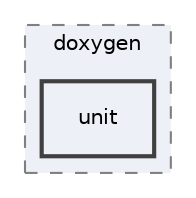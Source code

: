 digraph "/home/student/Документы/busigin/MUBypass/doxygen/unit"
{
 // LATEX_PDF_SIZE
  edge [fontname="Helvetica",fontsize="10",labelfontname="Helvetica",labelfontsize="10"];
  node [fontname="Helvetica",fontsize="10",shape=record];
  compound=true
  subgraph clusterdir_7e302c0f00752d8f2c20ded284fcfb05 {
    graph [ bgcolor="#edf0f7", pencolor="grey50", style="filled,dashed,", label="doxygen", fontname="Helvetica", fontsize="10", URL="dir_7e302c0f00752d8f2c20ded284fcfb05.html"]
  dir_046b05748ced62b5ba63113e6d7f3c81 [shape=box, label="unit", style="filled,bold,", fillcolor="#edf0f7", color="grey25", URL="dir_046b05748ced62b5ba63113e6d7f3c81.html"];
  }
}
